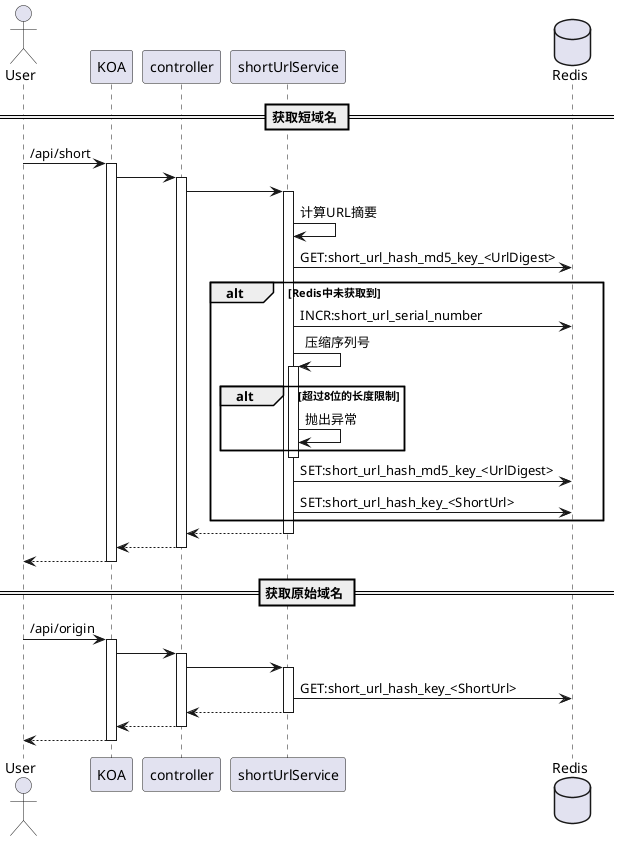 @startuml
actor User as user
participant KOA as koa
participant controller as ctl
participant shortUrlService as service
database Redis as redis
== 获取短域名 ==
user -> koa++: /api/short
    koa -> ctl++
        ctl -> service++
            service -> service: 计算URL摘要
            service -> redis:GET:short_url_hash_md5_key_<UrlDigest>
            alt Redis中未获取到
                service -> redis:INCR:short_url_serial_number
                service -> service++: 压缩序列号
                    alt 超过8位的长度限制
                        service -> service: 抛出异常
                    end
                deactivate
                service -> redis:SET:short_url_hash_md5_key_<UrlDigest>
                service -> redis:SET:short_url_hash_key_<ShortUrl>
            end
        return
    return
return
== 获取原始域名 ==
user -> koa++: /api/origin
    koa -> ctl++
        ctl -> service++
            service -> redis:GET:short_url_hash_key_<ShortUrl>
        return
    return
return
@enduml